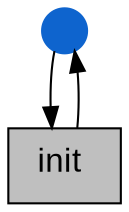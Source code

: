 digraph workflow {
edge [color="#000000"]
graph [bgcolor=transparent]


initial [shape=point; width=0.3; style=filled; color="#0e64ce"; label=""]

1[label=<<FONT POINT-SIZE="16">init</FONT><FONT POINT-SIZE="10" COLOR="blue"> </FONT>>shape=box; fontname="Arial"; style=filled; color=black; fillcolor=gray75;]

initial -> 1 ; 1 -> initial



}
